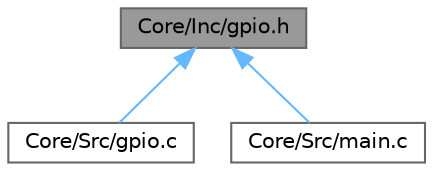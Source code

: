 digraph "Core/Inc/gpio.h"
{
 // LATEX_PDF_SIZE
  bgcolor="transparent";
  edge [fontname=Helvetica,fontsize=10,labelfontname=Helvetica,labelfontsize=10];
  node [fontname=Helvetica,fontsize=10,shape=box,height=0.2,width=0.4];
  Node1 [label="Core/Inc/gpio.h",height=0.2,width=0.4,color="gray40", fillcolor="grey60", style="filled", fontcolor="black",tooltip="This file contains all the function prototypes for the gpio.c file."];
  Node1 -> Node2 [dir="back",color="steelblue1",style="solid"];
  Node2 [label="Core/Src/gpio.c",height=0.2,width=0.4,color="grey40", fillcolor="white", style="filled",URL="$gpio_8c.html",tooltip="This file provides code for the configuration of all used GPIO pins."];
  Node1 -> Node3 [dir="back",color="steelblue1",style="solid"];
  Node3 [label="Core/Src/main.c",height=0.2,width=0.4,color="grey40", fillcolor="white", style="filled",URL="$main_8c.html",tooltip=": Main program body"];
}
